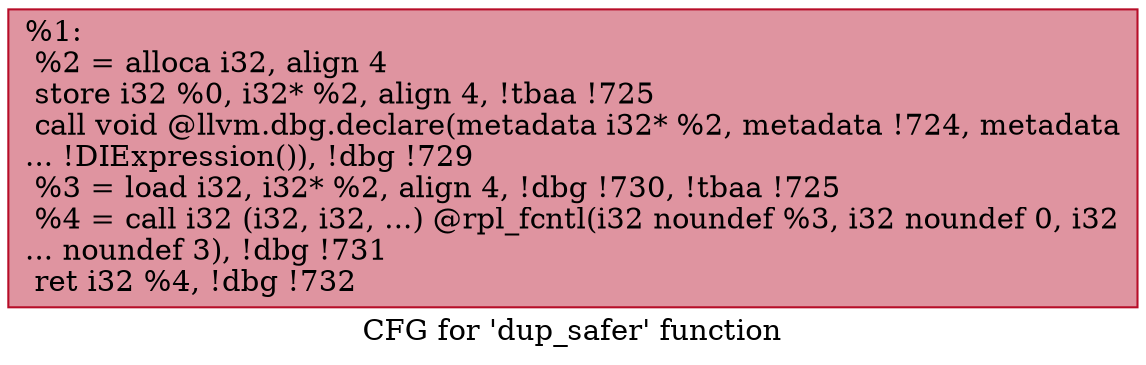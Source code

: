 digraph "CFG for 'dup_safer' function" {
	label="CFG for 'dup_safer' function";

	Node0x2516050 [shape=record,color="#b70d28ff", style=filled, fillcolor="#b70d2870",label="{%1:\l  %2 = alloca i32, align 4\l  store i32 %0, i32* %2, align 4, !tbaa !725\l  call void @llvm.dbg.declare(metadata i32* %2, metadata !724, metadata\l... !DIExpression()), !dbg !729\l  %3 = load i32, i32* %2, align 4, !dbg !730, !tbaa !725\l  %4 = call i32 (i32, i32, ...) @rpl_fcntl(i32 noundef %3, i32 noundef 0, i32\l... noundef 3), !dbg !731\l  ret i32 %4, !dbg !732\l}"];
}
